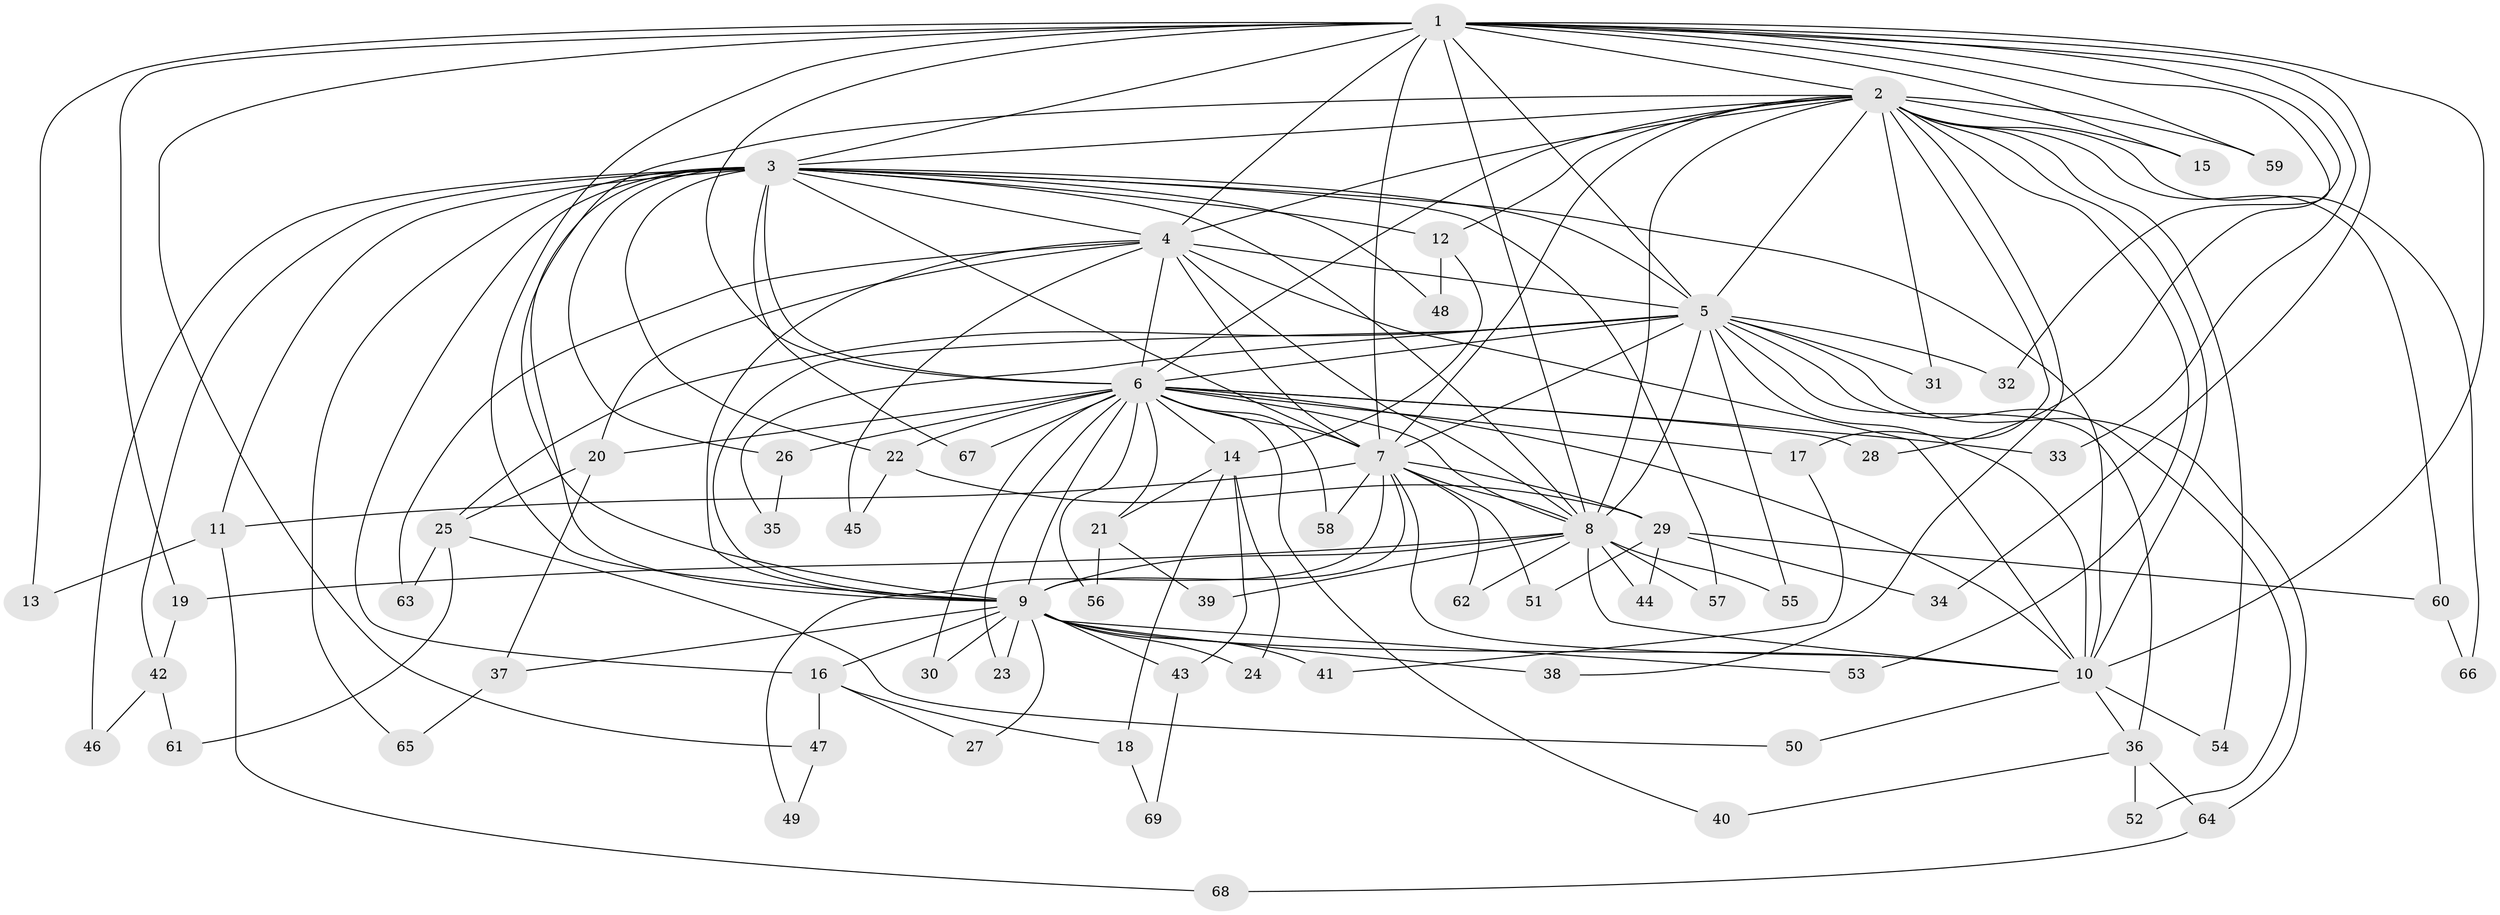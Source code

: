 // Generated by graph-tools (version 1.1) at 2025/14/03/09/25 04:14:19]
// undirected, 69 vertices, 163 edges
graph export_dot {
graph [start="1"]
  node [color=gray90,style=filled];
  1;
  2;
  3;
  4;
  5;
  6;
  7;
  8;
  9;
  10;
  11;
  12;
  13;
  14;
  15;
  16;
  17;
  18;
  19;
  20;
  21;
  22;
  23;
  24;
  25;
  26;
  27;
  28;
  29;
  30;
  31;
  32;
  33;
  34;
  35;
  36;
  37;
  38;
  39;
  40;
  41;
  42;
  43;
  44;
  45;
  46;
  47;
  48;
  49;
  50;
  51;
  52;
  53;
  54;
  55;
  56;
  57;
  58;
  59;
  60;
  61;
  62;
  63;
  64;
  65;
  66;
  67;
  68;
  69;
  1 -- 2;
  1 -- 3;
  1 -- 4;
  1 -- 5;
  1 -- 6;
  1 -- 7;
  1 -- 8;
  1 -- 9;
  1 -- 10;
  1 -- 13;
  1 -- 15;
  1 -- 19;
  1 -- 28;
  1 -- 32;
  1 -- 33;
  1 -- 34;
  1 -- 47;
  1 -- 59;
  2 -- 3;
  2 -- 4;
  2 -- 5;
  2 -- 6;
  2 -- 7;
  2 -- 8;
  2 -- 9;
  2 -- 10;
  2 -- 12;
  2 -- 15;
  2 -- 17;
  2 -- 31;
  2 -- 38;
  2 -- 53;
  2 -- 54;
  2 -- 59;
  2 -- 60;
  2 -- 66;
  3 -- 4;
  3 -- 5;
  3 -- 6;
  3 -- 7;
  3 -- 8;
  3 -- 9;
  3 -- 10;
  3 -- 11;
  3 -- 12;
  3 -- 16;
  3 -- 22;
  3 -- 26;
  3 -- 42;
  3 -- 46;
  3 -- 48;
  3 -- 57;
  3 -- 65;
  3 -- 67;
  4 -- 5;
  4 -- 6;
  4 -- 7;
  4 -- 8;
  4 -- 9;
  4 -- 10;
  4 -- 20;
  4 -- 45;
  4 -- 63;
  5 -- 6;
  5 -- 7;
  5 -- 8;
  5 -- 9;
  5 -- 10;
  5 -- 25;
  5 -- 31;
  5 -- 32;
  5 -- 35;
  5 -- 36;
  5 -- 52;
  5 -- 55;
  5 -- 64;
  6 -- 7;
  6 -- 8;
  6 -- 9;
  6 -- 10;
  6 -- 14;
  6 -- 17;
  6 -- 20;
  6 -- 21;
  6 -- 22;
  6 -- 23;
  6 -- 26;
  6 -- 28;
  6 -- 30;
  6 -- 33;
  6 -- 40;
  6 -- 56;
  6 -- 58;
  6 -- 67;
  7 -- 8;
  7 -- 9;
  7 -- 10;
  7 -- 11;
  7 -- 29;
  7 -- 49;
  7 -- 51;
  7 -- 58;
  7 -- 62;
  8 -- 9;
  8 -- 10;
  8 -- 19;
  8 -- 39;
  8 -- 44;
  8 -- 55;
  8 -- 57;
  8 -- 62;
  9 -- 10;
  9 -- 16;
  9 -- 23;
  9 -- 24;
  9 -- 27;
  9 -- 30;
  9 -- 37;
  9 -- 38;
  9 -- 41;
  9 -- 43;
  9 -- 53;
  10 -- 36;
  10 -- 50;
  10 -- 54;
  11 -- 13;
  11 -- 68;
  12 -- 14;
  12 -- 48;
  14 -- 18;
  14 -- 21;
  14 -- 24;
  14 -- 43;
  16 -- 18;
  16 -- 27;
  16 -- 47;
  17 -- 41;
  18 -- 69;
  19 -- 42;
  20 -- 25;
  20 -- 37;
  21 -- 39;
  21 -- 56;
  22 -- 29;
  22 -- 45;
  25 -- 50;
  25 -- 61;
  25 -- 63;
  26 -- 35;
  29 -- 34;
  29 -- 44;
  29 -- 51;
  29 -- 60;
  36 -- 40;
  36 -- 52;
  36 -- 64;
  37 -- 65;
  42 -- 46;
  42 -- 61;
  43 -- 69;
  47 -- 49;
  60 -- 66;
  64 -- 68;
}
